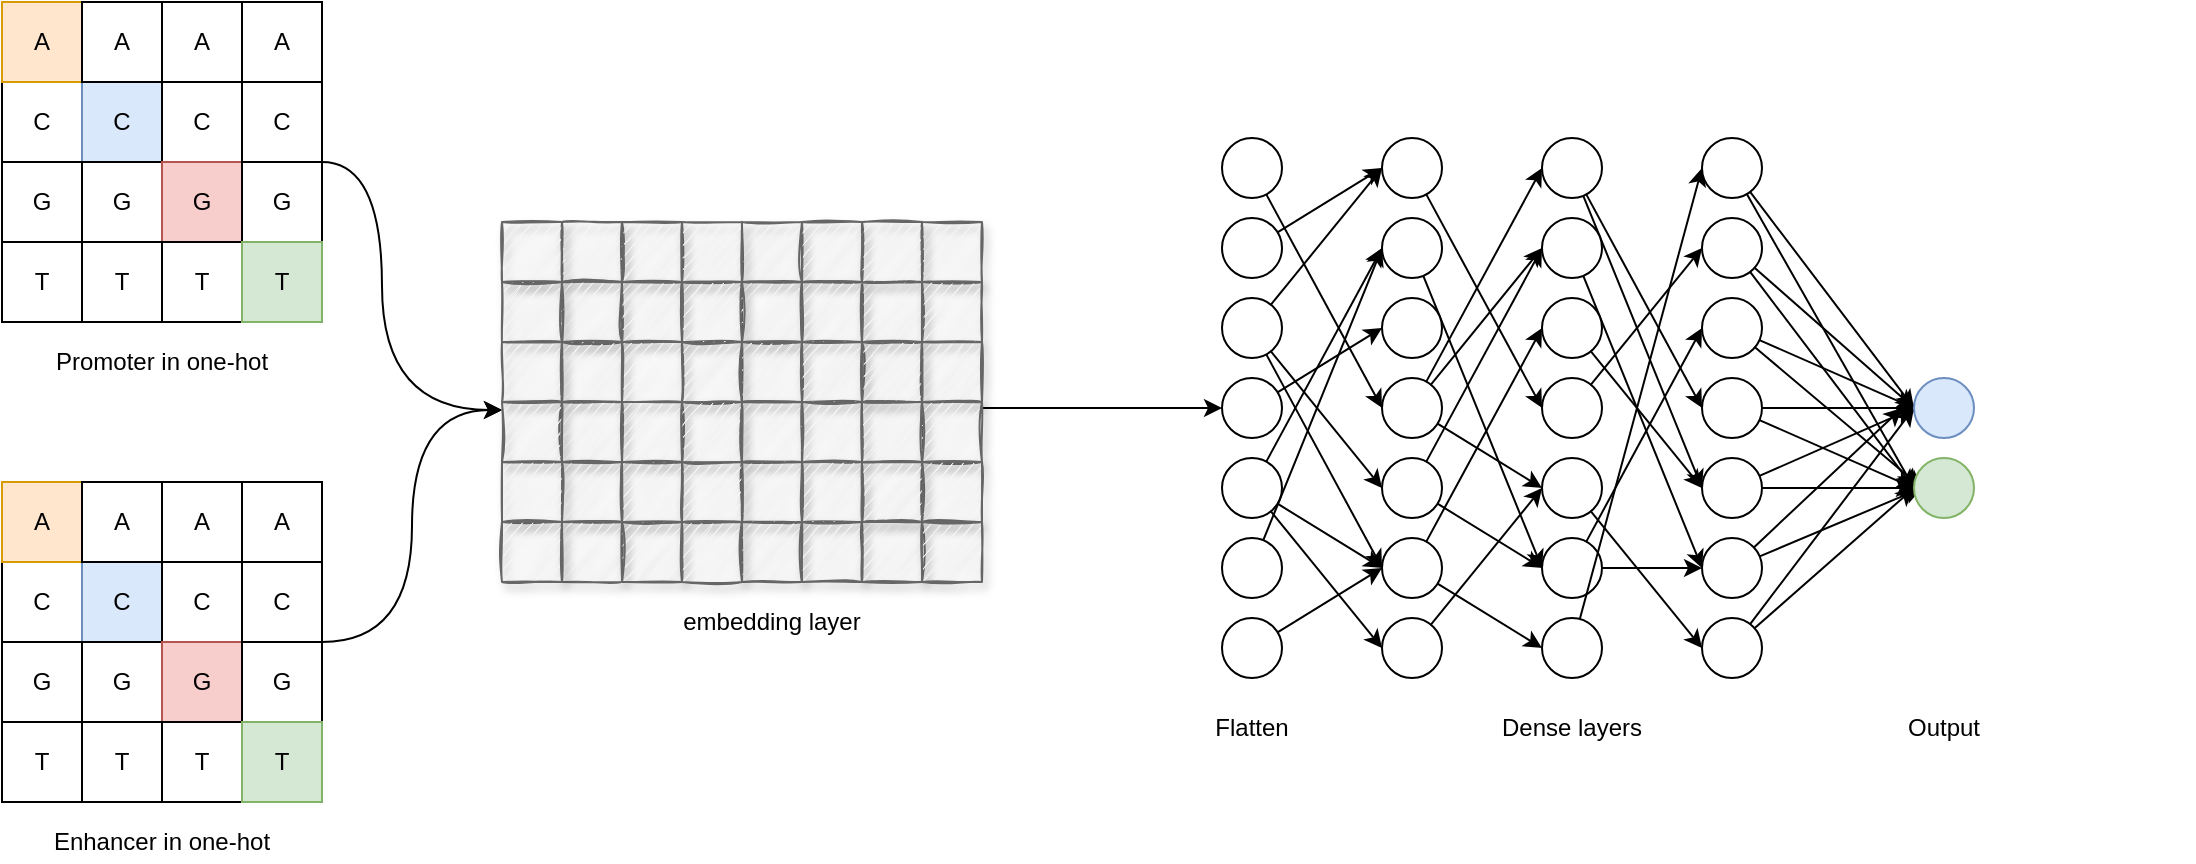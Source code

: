 <mxfile version="14.8.5" type="github">
  <diagram id="gIogGsXuzQi1VI0tjLUq" name="Page-1">
    <mxGraphModel dx="1422" dy="763" grid="1" gridSize="10" guides="1" tooltips="1" connect="1" arrows="1" fold="1" page="1" pageScale="1" pageWidth="4681" pageHeight="3300" math="0" shadow="0">
      <root>
        <mxCell id="0" />
        <mxCell id="1" parent="0" />
        <mxCell id="aOOabZM7SZLnajDP1h2--1" value="" style="rounded=0;whiteSpace=wrap;html=1;" parent="1" vertex="1">
          <mxGeometry x="220" y="120" width="40" height="160" as="geometry" />
        </mxCell>
        <mxCell id="aOOabZM7SZLnajDP1h2--2" value="" style="rounded=0;whiteSpace=wrap;html=1;" parent="1" vertex="1">
          <mxGeometry x="220" y="160" width="40" height="40" as="geometry" />
        </mxCell>
        <mxCell id="aOOabZM7SZLnajDP1h2--3" value="" style="rounded=0;whiteSpace=wrap;html=1;" parent="1" vertex="1">
          <mxGeometry x="220" y="200" width="40" height="40" as="geometry" />
        </mxCell>
        <mxCell id="aOOabZM7SZLnajDP1h2--4" value="" style="rounded=0;whiteSpace=wrap;html=1;" parent="1" vertex="1">
          <mxGeometry x="220" y="240" width="40" height="40" as="geometry" />
        </mxCell>
        <mxCell id="aOOabZM7SZLnajDP1h2--5" value="" style="rounded=0;whiteSpace=wrap;html=1;fillColor=#ffe6cc;strokeColor=#d79b00;" parent="1" vertex="1">
          <mxGeometry x="220" y="120" width="40" height="40" as="geometry" />
        </mxCell>
        <mxCell id="aOOabZM7SZLnajDP1h2--6" value="&lt;div&gt;A&lt;/div&gt;" style="text;html=1;strokeColor=none;fillColor=none;align=center;verticalAlign=middle;whiteSpace=wrap;rounded=0;" parent="1" vertex="1">
          <mxGeometry x="220" y="130" width="40" height="20" as="geometry" />
        </mxCell>
        <mxCell id="aOOabZM7SZLnajDP1h2--7" value="C" style="text;html=1;strokeColor=none;fillColor=none;align=center;verticalAlign=middle;whiteSpace=wrap;rounded=0;" parent="1" vertex="1">
          <mxGeometry x="220" y="170" width="40" height="20" as="geometry" />
        </mxCell>
        <mxCell id="aOOabZM7SZLnajDP1h2--8" value="G" style="text;html=1;strokeColor=none;fillColor=none;align=center;verticalAlign=middle;whiteSpace=wrap;rounded=0;" parent="1" vertex="1">
          <mxGeometry x="220" y="210" width="40" height="20" as="geometry" />
        </mxCell>
        <mxCell id="aOOabZM7SZLnajDP1h2--9" value="T" style="text;html=1;strokeColor=none;fillColor=none;align=center;verticalAlign=middle;whiteSpace=wrap;rounded=0;" parent="1" vertex="1">
          <mxGeometry x="220" y="250" width="40" height="20" as="geometry" />
        </mxCell>
        <mxCell id="aOOabZM7SZLnajDP1h2--10" value="" style="rounded=0;whiteSpace=wrap;html=1;" parent="1" vertex="1">
          <mxGeometry x="260" y="120" width="40" height="160" as="geometry" />
        </mxCell>
        <mxCell id="aOOabZM7SZLnajDP1h2--11" value="" style="rounded=0;whiteSpace=wrap;html=1;fillColor=#dae8fc;strokeColor=#6c8ebf;" parent="1" vertex="1">
          <mxGeometry x="260" y="160" width="40" height="40" as="geometry" />
        </mxCell>
        <mxCell id="aOOabZM7SZLnajDP1h2--12" value="" style="rounded=0;whiteSpace=wrap;html=1;" parent="1" vertex="1">
          <mxGeometry x="260" y="200" width="40" height="40" as="geometry" />
        </mxCell>
        <mxCell id="aOOabZM7SZLnajDP1h2--13" value="" style="rounded=0;whiteSpace=wrap;html=1;" parent="1" vertex="1">
          <mxGeometry x="260" y="240" width="40" height="40" as="geometry" />
        </mxCell>
        <mxCell id="aOOabZM7SZLnajDP1h2--14" value="" style="rounded=0;whiteSpace=wrap;html=1;" parent="1" vertex="1">
          <mxGeometry x="260" y="120" width="40" height="40" as="geometry" />
        </mxCell>
        <mxCell id="aOOabZM7SZLnajDP1h2--15" value="&lt;div&gt;A&lt;/div&gt;" style="text;html=1;strokeColor=none;fillColor=none;align=center;verticalAlign=middle;whiteSpace=wrap;rounded=0;" parent="1" vertex="1">
          <mxGeometry x="260" y="130" width="40" height="20" as="geometry" />
        </mxCell>
        <mxCell id="aOOabZM7SZLnajDP1h2--16" value="C" style="text;html=1;strokeColor=none;fillColor=none;align=center;verticalAlign=middle;whiteSpace=wrap;rounded=0;" parent="1" vertex="1">
          <mxGeometry x="260" y="170" width="40" height="20" as="geometry" />
        </mxCell>
        <mxCell id="aOOabZM7SZLnajDP1h2--17" value="G" style="text;html=1;strokeColor=none;fillColor=none;align=center;verticalAlign=middle;whiteSpace=wrap;rounded=0;" parent="1" vertex="1">
          <mxGeometry x="260" y="210" width="40" height="20" as="geometry" />
        </mxCell>
        <mxCell id="aOOabZM7SZLnajDP1h2--18" value="T" style="text;html=1;strokeColor=none;fillColor=none;align=center;verticalAlign=middle;whiteSpace=wrap;rounded=0;" parent="1" vertex="1">
          <mxGeometry x="260" y="250" width="40" height="20" as="geometry" />
        </mxCell>
        <mxCell id="aOOabZM7SZLnajDP1h2--19" value="" style="rounded=0;whiteSpace=wrap;html=1;" parent="1" vertex="1">
          <mxGeometry x="260" y="120" width="40" height="160" as="geometry" />
        </mxCell>
        <mxCell id="aOOabZM7SZLnajDP1h2--20" value="" style="rounded=0;whiteSpace=wrap;html=1;fillColor=#dae8fc;strokeColor=#6c8ebf;" parent="1" vertex="1">
          <mxGeometry x="260" y="160" width="40" height="40" as="geometry" />
        </mxCell>
        <mxCell id="aOOabZM7SZLnajDP1h2--21" value="" style="rounded=0;whiteSpace=wrap;html=1;" parent="1" vertex="1">
          <mxGeometry x="260" y="200" width="40" height="40" as="geometry" />
        </mxCell>
        <mxCell id="aOOabZM7SZLnajDP1h2--22" value="" style="rounded=0;whiteSpace=wrap;html=1;" parent="1" vertex="1">
          <mxGeometry x="260" y="240" width="40" height="40" as="geometry" />
        </mxCell>
        <mxCell id="aOOabZM7SZLnajDP1h2--23" value="" style="rounded=0;whiteSpace=wrap;html=1;" parent="1" vertex="1">
          <mxGeometry x="260" y="120" width="40" height="40" as="geometry" />
        </mxCell>
        <mxCell id="aOOabZM7SZLnajDP1h2--24" value="&lt;div&gt;A&lt;/div&gt;" style="text;html=1;strokeColor=none;fillColor=none;align=center;verticalAlign=middle;whiteSpace=wrap;rounded=0;" parent="1" vertex="1">
          <mxGeometry x="260" y="130" width="40" height="20" as="geometry" />
        </mxCell>
        <mxCell id="aOOabZM7SZLnajDP1h2--25" value="C" style="text;html=1;strokeColor=none;fillColor=none;align=center;verticalAlign=middle;whiteSpace=wrap;rounded=0;" parent="1" vertex="1">
          <mxGeometry x="260" y="170" width="40" height="20" as="geometry" />
        </mxCell>
        <mxCell id="aOOabZM7SZLnajDP1h2--26" value="G" style="text;html=1;strokeColor=none;fillColor=none;align=center;verticalAlign=middle;whiteSpace=wrap;rounded=0;" parent="1" vertex="1">
          <mxGeometry x="260" y="210" width="40" height="20" as="geometry" />
        </mxCell>
        <mxCell id="aOOabZM7SZLnajDP1h2--27" value="T" style="text;html=1;strokeColor=none;fillColor=none;align=center;verticalAlign=middle;whiteSpace=wrap;rounded=0;" parent="1" vertex="1">
          <mxGeometry x="260" y="250" width="40" height="20" as="geometry" />
        </mxCell>
        <mxCell id="aOOabZM7SZLnajDP1h2--28" value="" style="rounded=0;whiteSpace=wrap;html=1;" parent="1" vertex="1">
          <mxGeometry x="300" y="120" width="40" height="160" as="geometry" />
        </mxCell>
        <mxCell id="aOOabZM7SZLnajDP1h2--29" value="" style="rounded=0;whiteSpace=wrap;html=1;fillColor=#dae8fc;strokeColor=#6c8ebf;" parent="1" vertex="1">
          <mxGeometry x="300" y="160" width="40" height="40" as="geometry" />
        </mxCell>
        <mxCell id="aOOabZM7SZLnajDP1h2--30" value="" style="rounded=0;whiteSpace=wrap;html=1;" parent="1" vertex="1">
          <mxGeometry x="300" y="200" width="40" height="40" as="geometry" />
        </mxCell>
        <mxCell id="aOOabZM7SZLnajDP1h2--31" value="" style="rounded=0;whiteSpace=wrap;html=1;" parent="1" vertex="1">
          <mxGeometry x="300" y="240" width="40" height="40" as="geometry" />
        </mxCell>
        <mxCell id="aOOabZM7SZLnajDP1h2--32" value="" style="rounded=0;whiteSpace=wrap;html=1;" parent="1" vertex="1">
          <mxGeometry x="300" y="120" width="40" height="40" as="geometry" />
        </mxCell>
        <mxCell id="aOOabZM7SZLnajDP1h2--33" value="&lt;div&gt;A&lt;/div&gt;" style="text;html=1;strokeColor=none;fillColor=none;align=center;verticalAlign=middle;whiteSpace=wrap;rounded=0;" parent="1" vertex="1">
          <mxGeometry x="300" y="130" width="40" height="20" as="geometry" />
        </mxCell>
        <mxCell id="aOOabZM7SZLnajDP1h2--34" value="C" style="text;html=1;strokeColor=none;fillColor=none;align=center;verticalAlign=middle;whiteSpace=wrap;rounded=0;" parent="1" vertex="1">
          <mxGeometry x="300" y="170" width="40" height="20" as="geometry" />
        </mxCell>
        <mxCell id="aOOabZM7SZLnajDP1h2--35" value="G" style="text;html=1;strokeColor=none;fillColor=none;align=center;verticalAlign=middle;whiteSpace=wrap;rounded=0;" parent="1" vertex="1">
          <mxGeometry x="300" y="210" width="40" height="20" as="geometry" />
        </mxCell>
        <mxCell id="aOOabZM7SZLnajDP1h2--36" value="T" style="text;html=1;strokeColor=none;fillColor=none;align=center;verticalAlign=middle;whiteSpace=wrap;rounded=0;" parent="1" vertex="1">
          <mxGeometry x="300" y="250" width="40" height="20" as="geometry" />
        </mxCell>
        <mxCell id="aOOabZM7SZLnajDP1h2--37" value="" style="rounded=0;whiteSpace=wrap;html=1;" parent="1" vertex="1">
          <mxGeometry x="300" y="120" width="40" height="160" as="geometry" />
        </mxCell>
        <mxCell id="aOOabZM7SZLnajDP1h2--38" value="" style="rounded=0;whiteSpace=wrap;html=1;" parent="1" vertex="1">
          <mxGeometry x="300" y="160" width="40" height="40" as="geometry" />
        </mxCell>
        <mxCell id="aOOabZM7SZLnajDP1h2--39" value="" style="rounded=0;whiteSpace=wrap;html=1;fillColor=#f8cecc;strokeColor=#b85450;" parent="1" vertex="1">
          <mxGeometry x="300" y="200" width="40" height="40" as="geometry" />
        </mxCell>
        <mxCell id="aOOabZM7SZLnajDP1h2--40" value="" style="rounded=0;whiteSpace=wrap;html=1;" parent="1" vertex="1">
          <mxGeometry x="300" y="240" width="40" height="40" as="geometry" />
        </mxCell>
        <mxCell id="aOOabZM7SZLnajDP1h2--41" value="" style="rounded=0;whiteSpace=wrap;html=1;" parent="1" vertex="1">
          <mxGeometry x="300" y="120" width="40" height="40" as="geometry" />
        </mxCell>
        <mxCell id="aOOabZM7SZLnajDP1h2--42" value="&lt;div&gt;A&lt;/div&gt;" style="text;html=1;strokeColor=none;fillColor=none;align=center;verticalAlign=middle;whiteSpace=wrap;rounded=0;" parent="1" vertex="1">
          <mxGeometry x="300" y="130" width="40" height="20" as="geometry" />
        </mxCell>
        <mxCell id="aOOabZM7SZLnajDP1h2--43" value="C" style="text;html=1;strokeColor=none;fillColor=none;align=center;verticalAlign=middle;whiteSpace=wrap;rounded=0;" parent="1" vertex="1">
          <mxGeometry x="300" y="170" width="40" height="20" as="geometry" />
        </mxCell>
        <mxCell id="aOOabZM7SZLnajDP1h2--44" value="G" style="text;html=1;strokeColor=none;fillColor=none;align=center;verticalAlign=middle;whiteSpace=wrap;rounded=0;" parent="1" vertex="1">
          <mxGeometry x="300" y="210" width="40" height="20" as="geometry" />
        </mxCell>
        <mxCell id="aOOabZM7SZLnajDP1h2--45" value="T" style="text;html=1;strokeColor=none;fillColor=none;align=center;verticalAlign=middle;whiteSpace=wrap;rounded=0;" parent="1" vertex="1">
          <mxGeometry x="300" y="250" width="40" height="20" as="geometry" />
        </mxCell>
        <mxCell id="aOOabZM7SZLnajDP1h2--46" value="" style="rounded=0;whiteSpace=wrap;html=1;" parent="1" vertex="1">
          <mxGeometry x="340" y="120" width="40" height="160" as="geometry" />
        </mxCell>
        <mxCell id="aOOabZM7SZLnajDP1h2--47" value="" style="rounded=0;whiteSpace=wrap;html=1;fillColor=#dae8fc;strokeColor=#6c8ebf;" parent="1" vertex="1">
          <mxGeometry x="340" y="160" width="40" height="40" as="geometry" />
        </mxCell>
        <mxCell id="aOOabZM7SZLnajDP1h2--48" value="" style="rounded=0;whiteSpace=wrap;html=1;" parent="1" vertex="1">
          <mxGeometry x="340" y="200" width="40" height="40" as="geometry" />
        </mxCell>
        <mxCell id="aOOabZM7SZLnajDP1h2--49" value="" style="rounded=0;whiteSpace=wrap;html=1;" parent="1" vertex="1">
          <mxGeometry x="340" y="240" width="40" height="40" as="geometry" />
        </mxCell>
        <mxCell id="aOOabZM7SZLnajDP1h2--50" value="" style="rounded=0;whiteSpace=wrap;html=1;" parent="1" vertex="1">
          <mxGeometry x="340" y="120" width="40" height="40" as="geometry" />
        </mxCell>
        <mxCell id="aOOabZM7SZLnajDP1h2--51" value="&lt;div&gt;A&lt;/div&gt;" style="text;html=1;strokeColor=none;fillColor=none;align=center;verticalAlign=middle;whiteSpace=wrap;rounded=0;" parent="1" vertex="1">
          <mxGeometry x="340" y="130" width="40" height="20" as="geometry" />
        </mxCell>
        <mxCell id="aOOabZM7SZLnajDP1h2--52" value="C" style="text;html=1;strokeColor=none;fillColor=none;align=center;verticalAlign=middle;whiteSpace=wrap;rounded=0;" parent="1" vertex="1">
          <mxGeometry x="340" y="170" width="40" height="20" as="geometry" />
        </mxCell>
        <mxCell id="aOOabZM7SZLnajDP1h2--53" value="G" style="text;html=1;strokeColor=none;fillColor=none;align=center;verticalAlign=middle;whiteSpace=wrap;rounded=0;" parent="1" vertex="1">
          <mxGeometry x="340" y="210" width="40" height="20" as="geometry" />
        </mxCell>
        <mxCell id="aOOabZM7SZLnajDP1h2--54" value="T" style="text;html=1;strokeColor=none;fillColor=none;align=center;verticalAlign=middle;whiteSpace=wrap;rounded=0;" parent="1" vertex="1">
          <mxGeometry x="340" y="250" width="40" height="20" as="geometry" />
        </mxCell>
        <mxCell id="aOOabZM7SZLnajDP1h2--55" value="" style="rounded=0;whiteSpace=wrap;html=1;" parent="1" vertex="1">
          <mxGeometry x="340" y="120" width="40" height="160" as="geometry" />
        </mxCell>
        <mxCell id="aOOabZM7SZLnajDP1h2--56" value="" style="rounded=0;whiteSpace=wrap;html=1;" parent="1" vertex="1">
          <mxGeometry x="340" y="160" width="40" height="40" as="geometry" />
        </mxCell>
        <mxCell id="aOOabZM7SZLnajDP1h2--57" value="" style="rounded=0;whiteSpace=wrap;html=1;" parent="1" vertex="1">
          <mxGeometry x="340" y="200" width="40" height="40" as="geometry" />
        </mxCell>
        <mxCell id="aOOabZM7SZLnajDP1h2--58" value="" style="rounded=0;whiteSpace=wrap;html=1;fillColor=#d5e8d4;strokeColor=#82b366;" parent="1" vertex="1">
          <mxGeometry x="340" y="240" width="40" height="40" as="geometry" />
        </mxCell>
        <mxCell id="aOOabZM7SZLnajDP1h2--59" value="" style="rounded=0;whiteSpace=wrap;html=1;" parent="1" vertex="1">
          <mxGeometry x="340" y="120" width="40" height="40" as="geometry" />
        </mxCell>
        <mxCell id="aOOabZM7SZLnajDP1h2--60" value="&lt;div&gt;A&lt;/div&gt;" style="text;html=1;strokeColor=none;fillColor=none;align=center;verticalAlign=middle;whiteSpace=wrap;rounded=0;" parent="1" vertex="1">
          <mxGeometry x="340" y="130" width="40" height="20" as="geometry" />
        </mxCell>
        <mxCell id="aOOabZM7SZLnajDP1h2--61" style="edgeStyle=orthogonalEdgeStyle;curved=1;rounded=0;orthogonalLoop=1;jettySize=auto;html=1;entryX=0;entryY=0;entryDx=0;entryDy=0;exitX=1;exitY=0;exitDx=0;exitDy=0;" parent="1" source="aOOabZM7SZLnajDP1h2--57" edge="1">
          <mxGeometry relative="1" as="geometry">
            <Array as="points">
              <mxPoint x="410" y="200" />
              <mxPoint x="410" y="324" />
            </Array>
            <mxPoint x="470" y="324" as="targetPoint" />
          </mxGeometry>
        </mxCell>
        <mxCell id="aOOabZM7SZLnajDP1h2--62" value="C" style="text;html=1;align=center;verticalAlign=middle;whiteSpace=wrap;rounded=0;" parent="1" vertex="1">
          <mxGeometry x="340" y="170" width="40" height="20" as="geometry" />
        </mxCell>
        <mxCell id="aOOabZM7SZLnajDP1h2--63" value="G" style="text;html=1;strokeColor=none;fillColor=none;align=center;verticalAlign=middle;whiteSpace=wrap;rounded=0;" parent="1" vertex="1">
          <mxGeometry x="340" y="210" width="40" height="20" as="geometry" />
        </mxCell>
        <mxCell id="aOOabZM7SZLnajDP1h2--64" value="T" style="text;html=1;strokeColor=none;fillColor=none;align=center;verticalAlign=middle;whiteSpace=wrap;rounded=0;" parent="1" vertex="1">
          <mxGeometry x="340" y="250" width="40" height="20" as="geometry" />
        </mxCell>
        <mxCell id="aOOabZM7SZLnajDP1h2--65" value="&lt;div&gt;Promoter in one-hot&lt;/div&gt;" style="text;html=1;strokeColor=none;fillColor=none;align=center;verticalAlign=middle;whiteSpace=wrap;rounded=0;" parent="1" vertex="1">
          <mxGeometry x="220" y="290" width="160" height="20" as="geometry" />
        </mxCell>
        <mxCell id="aOOabZM7SZLnajDP1h2--66" value="" style="rounded=0;whiteSpace=wrap;html=1;" parent="1" vertex="1">
          <mxGeometry x="220" y="360" width="40" height="160" as="geometry" />
        </mxCell>
        <mxCell id="aOOabZM7SZLnajDP1h2--67" value="" style="rounded=0;whiteSpace=wrap;html=1;" parent="1" vertex="1">
          <mxGeometry x="220" y="400" width="40" height="40" as="geometry" />
        </mxCell>
        <mxCell id="aOOabZM7SZLnajDP1h2--68" value="" style="rounded=0;whiteSpace=wrap;html=1;" parent="1" vertex="1">
          <mxGeometry x="220" y="440" width="40" height="40" as="geometry" />
        </mxCell>
        <mxCell id="aOOabZM7SZLnajDP1h2--69" value="" style="rounded=0;whiteSpace=wrap;html=1;" parent="1" vertex="1">
          <mxGeometry x="220" y="480" width="40" height="40" as="geometry" />
        </mxCell>
        <mxCell id="aOOabZM7SZLnajDP1h2--70" value="" style="rounded=0;whiteSpace=wrap;html=1;fillColor=#ffe6cc;strokeColor=#d79b00;" parent="1" vertex="1">
          <mxGeometry x="220" y="360" width="40" height="40" as="geometry" />
        </mxCell>
        <mxCell id="aOOabZM7SZLnajDP1h2--71" value="&lt;div&gt;A&lt;/div&gt;" style="text;html=1;strokeColor=none;fillColor=none;align=center;verticalAlign=middle;whiteSpace=wrap;rounded=0;" parent="1" vertex="1">
          <mxGeometry x="220" y="370" width="40" height="20" as="geometry" />
        </mxCell>
        <mxCell id="aOOabZM7SZLnajDP1h2--72" value="C" style="text;html=1;strokeColor=none;fillColor=none;align=center;verticalAlign=middle;whiteSpace=wrap;rounded=0;" parent="1" vertex="1">
          <mxGeometry x="220" y="410" width="40" height="20" as="geometry" />
        </mxCell>
        <mxCell id="aOOabZM7SZLnajDP1h2--73" value="G" style="text;html=1;strokeColor=none;fillColor=none;align=center;verticalAlign=middle;whiteSpace=wrap;rounded=0;" parent="1" vertex="1">
          <mxGeometry x="220" y="450" width="40" height="20" as="geometry" />
        </mxCell>
        <mxCell id="aOOabZM7SZLnajDP1h2--74" value="T" style="text;html=1;strokeColor=none;fillColor=none;align=center;verticalAlign=middle;whiteSpace=wrap;rounded=0;" parent="1" vertex="1">
          <mxGeometry x="220" y="490" width="40" height="20" as="geometry" />
        </mxCell>
        <mxCell id="aOOabZM7SZLnajDP1h2--75" value="" style="rounded=0;whiteSpace=wrap;html=1;" parent="1" vertex="1">
          <mxGeometry x="260" y="360" width="40" height="160" as="geometry" />
        </mxCell>
        <mxCell id="aOOabZM7SZLnajDP1h2--76" value="" style="rounded=0;whiteSpace=wrap;html=1;fillColor=#dae8fc;strokeColor=#6c8ebf;" parent="1" vertex="1">
          <mxGeometry x="260" y="400" width="40" height="40" as="geometry" />
        </mxCell>
        <mxCell id="aOOabZM7SZLnajDP1h2--77" value="" style="rounded=0;whiteSpace=wrap;html=1;" parent="1" vertex="1">
          <mxGeometry x="260" y="440" width="40" height="40" as="geometry" />
        </mxCell>
        <mxCell id="aOOabZM7SZLnajDP1h2--78" value="" style="rounded=0;whiteSpace=wrap;html=1;" parent="1" vertex="1">
          <mxGeometry x="260" y="480" width="40" height="40" as="geometry" />
        </mxCell>
        <mxCell id="aOOabZM7SZLnajDP1h2--79" value="" style="rounded=0;whiteSpace=wrap;html=1;" parent="1" vertex="1">
          <mxGeometry x="260" y="360" width="40" height="40" as="geometry" />
        </mxCell>
        <mxCell id="aOOabZM7SZLnajDP1h2--80" value="&lt;div&gt;A&lt;/div&gt;" style="text;html=1;strokeColor=none;fillColor=none;align=center;verticalAlign=middle;whiteSpace=wrap;rounded=0;" parent="1" vertex="1">
          <mxGeometry x="260" y="370" width="40" height="20" as="geometry" />
        </mxCell>
        <mxCell id="aOOabZM7SZLnajDP1h2--81" value="C" style="text;html=1;strokeColor=none;fillColor=none;align=center;verticalAlign=middle;whiteSpace=wrap;rounded=0;" parent="1" vertex="1">
          <mxGeometry x="260" y="410" width="40" height="20" as="geometry" />
        </mxCell>
        <mxCell id="aOOabZM7SZLnajDP1h2--82" value="G" style="text;html=1;strokeColor=none;fillColor=none;align=center;verticalAlign=middle;whiteSpace=wrap;rounded=0;" parent="1" vertex="1">
          <mxGeometry x="260" y="450" width="40" height="20" as="geometry" />
        </mxCell>
        <mxCell id="aOOabZM7SZLnajDP1h2--83" value="T" style="text;html=1;strokeColor=none;fillColor=none;align=center;verticalAlign=middle;whiteSpace=wrap;rounded=0;" parent="1" vertex="1">
          <mxGeometry x="260" y="490" width="40" height="20" as="geometry" />
        </mxCell>
        <mxCell id="aOOabZM7SZLnajDP1h2--84" value="" style="rounded=0;whiteSpace=wrap;html=1;" parent="1" vertex="1">
          <mxGeometry x="260" y="360" width="40" height="160" as="geometry" />
        </mxCell>
        <mxCell id="aOOabZM7SZLnajDP1h2--85" value="" style="rounded=0;whiteSpace=wrap;html=1;fillColor=#dae8fc;strokeColor=#6c8ebf;" parent="1" vertex="1">
          <mxGeometry x="260" y="400" width="40" height="40" as="geometry" />
        </mxCell>
        <mxCell id="aOOabZM7SZLnajDP1h2--86" value="" style="rounded=0;whiteSpace=wrap;html=1;" parent="1" vertex="1">
          <mxGeometry x="260" y="440" width="40" height="40" as="geometry" />
        </mxCell>
        <mxCell id="aOOabZM7SZLnajDP1h2--87" value="" style="rounded=0;whiteSpace=wrap;html=1;" parent="1" vertex="1">
          <mxGeometry x="260" y="480" width="40" height="40" as="geometry" />
        </mxCell>
        <mxCell id="aOOabZM7SZLnajDP1h2--88" value="" style="rounded=0;whiteSpace=wrap;html=1;" parent="1" vertex="1">
          <mxGeometry x="260" y="360" width="40" height="40" as="geometry" />
        </mxCell>
        <mxCell id="aOOabZM7SZLnajDP1h2--89" value="&lt;div&gt;A&lt;/div&gt;" style="text;html=1;strokeColor=none;fillColor=none;align=center;verticalAlign=middle;whiteSpace=wrap;rounded=0;" parent="1" vertex="1">
          <mxGeometry x="260" y="370" width="40" height="20" as="geometry" />
        </mxCell>
        <mxCell id="aOOabZM7SZLnajDP1h2--90" value="C" style="text;html=1;strokeColor=none;fillColor=none;align=center;verticalAlign=middle;whiteSpace=wrap;rounded=0;" parent="1" vertex="1">
          <mxGeometry x="260" y="410" width="40" height="20" as="geometry" />
        </mxCell>
        <mxCell id="aOOabZM7SZLnajDP1h2--91" value="G" style="text;html=1;strokeColor=none;fillColor=none;align=center;verticalAlign=middle;whiteSpace=wrap;rounded=0;" parent="1" vertex="1">
          <mxGeometry x="260" y="450" width="40" height="20" as="geometry" />
        </mxCell>
        <mxCell id="aOOabZM7SZLnajDP1h2--92" value="T" style="text;html=1;strokeColor=none;fillColor=none;align=center;verticalAlign=middle;whiteSpace=wrap;rounded=0;" parent="1" vertex="1">
          <mxGeometry x="260" y="490" width="40" height="20" as="geometry" />
        </mxCell>
        <mxCell id="aOOabZM7SZLnajDP1h2--93" value="" style="rounded=0;whiteSpace=wrap;html=1;" parent="1" vertex="1">
          <mxGeometry x="300" y="360" width="40" height="160" as="geometry" />
        </mxCell>
        <mxCell id="aOOabZM7SZLnajDP1h2--94" value="" style="rounded=0;whiteSpace=wrap;html=1;fillColor=#dae8fc;strokeColor=#6c8ebf;" parent="1" vertex="1">
          <mxGeometry x="300" y="400" width="40" height="40" as="geometry" />
        </mxCell>
        <mxCell id="aOOabZM7SZLnajDP1h2--95" value="" style="rounded=0;whiteSpace=wrap;html=1;" parent="1" vertex="1">
          <mxGeometry x="300" y="440" width="40" height="40" as="geometry" />
        </mxCell>
        <mxCell id="aOOabZM7SZLnajDP1h2--96" value="" style="rounded=0;whiteSpace=wrap;html=1;" parent="1" vertex="1">
          <mxGeometry x="300" y="480" width="40" height="40" as="geometry" />
        </mxCell>
        <mxCell id="aOOabZM7SZLnajDP1h2--97" value="" style="rounded=0;whiteSpace=wrap;html=1;" parent="1" vertex="1">
          <mxGeometry x="300" y="360" width="40" height="40" as="geometry" />
        </mxCell>
        <mxCell id="aOOabZM7SZLnajDP1h2--98" value="&lt;div&gt;A&lt;/div&gt;" style="text;html=1;strokeColor=none;fillColor=none;align=center;verticalAlign=middle;whiteSpace=wrap;rounded=0;" parent="1" vertex="1">
          <mxGeometry x="300" y="370" width="40" height="20" as="geometry" />
        </mxCell>
        <mxCell id="aOOabZM7SZLnajDP1h2--99" value="C" style="text;html=1;strokeColor=none;fillColor=none;align=center;verticalAlign=middle;whiteSpace=wrap;rounded=0;" parent="1" vertex="1">
          <mxGeometry x="300" y="410" width="40" height="20" as="geometry" />
        </mxCell>
        <mxCell id="aOOabZM7SZLnajDP1h2--100" value="G" style="text;html=1;strokeColor=none;fillColor=none;align=center;verticalAlign=middle;whiteSpace=wrap;rounded=0;" parent="1" vertex="1">
          <mxGeometry x="300" y="450" width="40" height="20" as="geometry" />
        </mxCell>
        <mxCell id="aOOabZM7SZLnajDP1h2--101" value="T" style="text;html=1;strokeColor=none;fillColor=none;align=center;verticalAlign=middle;whiteSpace=wrap;rounded=0;" parent="1" vertex="1">
          <mxGeometry x="300" y="490" width="40" height="20" as="geometry" />
        </mxCell>
        <mxCell id="aOOabZM7SZLnajDP1h2--102" value="" style="rounded=0;whiteSpace=wrap;html=1;" parent="1" vertex="1">
          <mxGeometry x="300" y="360" width="40" height="160" as="geometry" />
        </mxCell>
        <mxCell id="aOOabZM7SZLnajDP1h2--103" value="" style="rounded=0;whiteSpace=wrap;html=1;" parent="1" vertex="1">
          <mxGeometry x="300" y="400" width="40" height="40" as="geometry" />
        </mxCell>
        <mxCell id="aOOabZM7SZLnajDP1h2--104" value="" style="rounded=0;whiteSpace=wrap;html=1;fillColor=#f8cecc;strokeColor=#b85450;" parent="1" vertex="1">
          <mxGeometry x="300" y="440" width="40" height="40" as="geometry" />
        </mxCell>
        <mxCell id="aOOabZM7SZLnajDP1h2--105" value="" style="rounded=0;whiteSpace=wrap;html=1;" parent="1" vertex="1">
          <mxGeometry x="300" y="480" width="40" height="40" as="geometry" />
        </mxCell>
        <mxCell id="aOOabZM7SZLnajDP1h2--106" value="" style="rounded=0;whiteSpace=wrap;html=1;" parent="1" vertex="1">
          <mxGeometry x="300" y="360" width="40" height="40" as="geometry" />
        </mxCell>
        <mxCell id="aOOabZM7SZLnajDP1h2--107" value="&lt;div&gt;A&lt;/div&gt;" style="text;html=1;strokeColor=none;fillColor=none;align=center;verticalAlign=middle;whiteSpace=wrap;rounded=0;" parent="1" vertex="1">
          <mxGeometry x="300" y="370" width="40" height="20" as="geometry" />
        </mxCell>
        <mxCell id="aOOabZM7SZLnajDP1h2--108" value="C" style="text;html=1;strokeColor=none;fillColor=none;align=center;verticalAlign=middle;whiteSpace=wrap;rounded=0;" parent="1" vertex="1">
          <mxGeometry x="300" y="410" width="40" height="20" as="geometry" />
        </mxCell>
        <mxCell id="aOOabZM7SZLnajDP1h2--109" value="G" style="text;html=1;strokeColor=none;fillColor=none;align=center;verticalAlign=middle;whiteSpace=wrap;rounded=0;" parent="1" vertex="1">
          <mxGeometry x="300" y="450" width="40" height="20" as="geometry" />
        </mxCell>
        <mxCell id="aOOabZM7SZLnajDP1h2--110" value="T" style="text;html=1;strokeColor=none;fillColor=none;align=center;verticalAlign=middle;whiteSpace=wrap;rounded=0;" parent="1" vertex="1">
          <mxGeometry x="300" y="490" width="40" height="20" as="geometry" />
        </mxCell>
        <mxCell id="aOOabZM7SZLnajDP1h2--111" value="" style="rounded=0;whiteSpace=wrap;html=1;" parent="1" vertex="1">
          <mxGeometry x="340" y="360" width="40" height="160" as="geometry" />
        </mxCell>
        <mxCell id="aOOabZM7SZLnajDP1h2--112" value="" style="rounded=0;whiteSpace=wrap;html=1;fillColor=#dae8fc;strokeColor=#6c8ebf;" parent="1" vertex="1">
          <mxGeometry x="340" y="400" width="40" height="40" as="geometry" />
        </mxCell>
        <mxCell id="aOOabZM7SZLnajDP1h2--113" value="" style="rounded=0;whiteSpace=wrap;html=1;" parent="1" vertex="1">
          <mxGeometry x="340" y="440" width="40" height="40" as="geometry" />
        </mxCell>
        <mxCell id="aOOabZM7SZLnajDP1h2--114" value="" style="rounded=0;whiteSpace=wrap;html=1;" parent="1" vertex="1">
          <mxGeometry x="340" y="480" width="40" height="40" as="geometry" />
        </mxCell>
        <mxCell id="aOOabZM7SZLnajDP1h2--115" value="" style="rounded=0;whiteSpace=wrap;html=1;" parent="1" vertex="1">
          <mxGeometry x="340" y="360" width="40" height="40" as="geometry" />
        </mxCell>
        <mxCell id="aOOabZM7SZLnajDP1h2--116" value="&lt;div&gt;A&lt;/div&gt;" style="text;html=1;strokeColor=none;fillColor=none;align=center;verticalAlign=middle;whiteSpace=wrap;rounded=0;" parent="1" vertex="1">
          <mxGeometry x="340" y="370" width="40" height="20" as="geometry" />
        </mxCell>
        <mxCell id="aOOabZM7SZLnajDP1h2--117" value="C" style="text;html=1;strokeColor=none;fillColor=none;align=center;verticalAlign=middle;whiteSpace=wrap;rounded=0;" parent="1" vertex="1">
          <mxGeometry x="340" y="410" width="40" height="20" as="geometry" />
        </mxCell>
        <mxCell id="aOOabZM7SZLnajDP1h2--118" value="G" style="text;html=1;strokeColor=none;fillColor=none;align=center;verticalAlign=middle;whiteSpace=wrap;rounded=0;" parent="1" vertex="1">
          <mxGeometry x="340" y="450" width="40" height="20" as="geometry" />
        </mxCell>
        <mxCell id="aOOabZM7SZLnajDP1h2--119" value="T" style="text;html=1;strokeColor=none;fillColor=none;align=center;verticalAlign=middle;whiteSpace=wrap;rounded=0;" parent="1" vertex="1">
          <mxGeometry x="340" y="490" width="40" height="20" as="geometry" />
        </mxCell>
        <mxCell id="aOOabZM7SZLnajDP1h2--120" value="" style="rounded=0;whiteSpace=wrap;html=1;" parent="1" vertex="1">
          <mxGeometry x="340" y="360" width="40" height="160" as="geometry" />
        </mxCell>
        <mxCell id="aOOabZM7SZLnajDP1h2--121" value="" style="rounded=0;whiteSpace=wrap;html=1;" parent="1" vertex="1">
          <mxGeometry x="340" y="400" width="40" height="40" as="geometry" />
        </mxCell>
        <mxCell id="aOOabZM7SZLnajDP1h2--122" value="" style="rounded=0;whiteSpace=wrap;html=1;" parent="1" vertex="1">
          <mxGeometry x="340" y="440" width="40" height="40" as="geometry" />
        </mxCell>
        <mxCell id="aOOabZM7SZLnajDP1h2--123" value="" style="rounded=0;whiteSpace=wrap;html=1;fillColor=#d5e8d4;strokeColor=#82b366;" parent="1" vertex="1">
          <mxGeometry x="340" y="480" width="40" height="40" as="geometry" />
        </mxCell>
        <mxCell id="aOOabZM7SZLnajDP1h2--124" value="" style="rounded=0;whiteSpace=wrap;html=1;" parent="1" vertex="1">
          <mxGeometry x="340" y="360" width="40" height="40" as="geometry" />
        </mxCell>
        <mxCell id="aOOabZM7SZLnajDP1h2--125" value="&lt;div&gt;A&lt;/div&gt;" style="text;html=1;strokeColor=none;fillColor=none;align=center;verticalAlign=middle;whiteSpace=wrap;rounded=0;" parent="1" vertex="1">
          <mxGeometry x="340" y="370" width="40" height="20" as="geometry" />
        </mxCell>
        <mxCell id="aOOabZM7SZLnajDP1h2--126" style="edgeStyle=orthogonalEdgeStyle;curved=1;rounded=0;orthogonalLoop=1;jettySize=auto;html=1;entryX=0;entryY=0;entryDx=0;entryDy=0;exitX=1;exitY=0;exitDx=0;exitDy=0;" parent="1" source="aOOabZM7SZLnajDP1h2--122" edge="1">
          <mxGeometry relative="1" as="geometry">
            <Array as="points">
              <mxPoint x="425" y="440" />
              <mxPoint x="425" y="324" />
            </Array>
            <mxPoint x="470" y="324" as="targetPoint" />
          </mxGeometry>
        </mxCell>
        <mxCell id="aOOabZM7SZLnajDP1h2--127" value="C" style="text;html=1;align=center;verticalAlign=middle;whiteSpace=wrap;rounded=0;" parent="1" vertex="1">
          <mxGeometry x="340" y="410" width="40" height="20" as="geometry" />
        </mxCell>
        <mxCell id="aOOabZM7SZLnajDP1h2--128" value="G" style="text;html=1;strokeColor=none;fillColor=none;align=center;verticalAlign=middle;whiteSpace=wrap;rounded=0;" parent="1" vertex="1">
          <mxGeometry x="340" y="450" width="40" height="20" as="geometry" />
        </mxCell>
        <mxCell id="aOOabZM7SZLnajDP1h2--129" value="T" style="text;html=1;strokeColor=none;fillColor=none;align=center;verticalAlign=middle;whiteSpace=wrap;rounded=0;" parent="1" vertex="1">
          <mxGeometry x="340" y="490" width="40" height="20" as="geometry" />
        </mxCell>
        <mxCell id="aOOabZM7SZLnajDP1h2--130" value="&lt;div&gt;Enhancer in one-hot&lt;/div&gt;" style="text;html=1;strokeColor=none;fillColor=none;align=center;verticalAlign=middle;whiteSpace=wrap;rounded=0;" parent="1" vertex="1">
          <mxGeometry x="220" y="530" width="160" height="20" as="geometry" />
        </mxCell>
        <mxCell id="aOOabZM7SZLnajDP1h2--131" style="rounded=1;jumpSize=20;orthogonalLoop=1;jettySize=auto;html=1;entryX=0;entryY=0.5;entryDx=0;entryDy=0;strokeWidth=1;" parent="1" source="aOOabZM7SZLnajDP1h2--132" target="aOOabZM7SZLnajDP1h2--156" edge="1">
          <mxGeometry relative="1" as="geometry" />
        </mxCell>
        <mxCell id="aOOabZM7SZLnajDP1h2--132" value="" style="ellipse;whiteSpace=wrap;html=1;aspect=fixed;" parent="1" vertex="1">
          <mxGeometry x="830" y="188" width="30" height="30" as="geometry" />
        </mxCell>
        <mxCell id="4BS046eD1vQbMhQOOICh-1" style="rounded=0;orthogonalLoop=1;jettySize=auto;html=1;entryX=0;entryY=0.5;entryDx=0;entryDy=0;" edge="1" parent="1" source="aOOabZM7SZLnajDP1h2--133" target="aOOabZM7SZLnajDP1h2--149">
          <mxGeometry relative="1" as="geometry" />
        </mxCell>
        <mxCell id="aOOabZM7SZLnajDP1h2--133" value="" style="ellipse;whiteSpace=wrap;html=1;aspect=fixed;" parent="1" vertex="1">
          <mxGeometry x="830" y="228" width="30" height="30" as="geometry" />
        </mxCell>
        <mxCell id="aOOabZM7SZLnajDP1h2--134" style="rounded=1;jumpSize=20;orthogonalLoop=1;jettySize=auto;html=1;entryX=0;entryY=0.5;entryDx=0;entryDy=0;strokeWidth=1;" parent="1" source="aOOabZM7SZLnajDP1h2--137" target="aOOabZM7SZLnajDP1h2--149" edge="1">
          <mxGeometry relative="1" as="geometry" />
        </mxCell>
        <mxCell id="aOOabZM7SZLnajDP1h2--135" style="edgeStyle=none;rounded=1;jumpSize=20;orthogonalLoop=1;jettySize=auto;html=1;entryX=0;entryY=0.5;entryDx=0;entryDy=0;strokeWidth=1;" parent="1" source="aOOabZM7SZLnajDP1h2--137" target="aOOabZM7SZLnajDP1h2--162" edge="1">
          <mxGeometry relative="1" as="geometry" />
        </mxCell>
        <mxCell id="aOOabZM7SZLnajDP1h2--136" style="edgeStyle=none;rounded=1;jumpSize=20;orthogonalLoop=1;jettySize=auto;html=1;entryX=0;entryY=0.5;entryDx=0;entryDy=0;strokeWidth=1;" parent="1" source="aOOabZM7SZLnajDP1h2--137" target="aOOabZM7SZLnajDP1h2--159" edge="1">
          <mxGeometry relative="1" as="geometry" />
        </mxCell>
        <mxCell id="aOOabZM7SZLnajDP1h2--137" value="" style="ellipse;whiteSpace=wrap;html=1;aspect=fixed;" parent="1" vertex="1">
          <mxGeometry x="830" y="268" width="30" height="30" as="geometry" />
        </mxCell>
        <mxCell id="aOOabZM7SZLnajDP1h2--138" style="rounded=1;jumpSize=20;orthogonalLoop=1;jettySize=auto;html=1;entryX=0;entryY=0.5;entryDx=0;entryDy=0;strokeWidth=1;" parent="1" source="aOOabZM7SZLnajDP1h2--139" target="aOOabZM7SZLnajDP1h2--152" edge="1">
          <mxGeometry relative="1" as="geometry" />
        </mxCell>
        <mxCell id="aOOabZM7SZLnajDP1h2--139" value="" style="ellipse;whiteSpace=wrap;html=1;aspect=fixed;" parent="1" vertex="1">
          <mxGeometry x="830" y="308" width="30" height="30" as="geometry" />
        </mxCell>
        <mxCell id="aOOabZM7SZLnajDP1h2--140" style="rounded=1;jumpSize=20;orthogonalLoop=1;jettySize=auto;html=1;entryX=0;entryY=0.5;entryDx=0;entryDy=0;strokeWidth=1;" parent="1" source="aOOabZM7SZLnajDP1h2--143" target="aOOabZM7SZLnajDP1h2--151" edge="1">
          <mxGeometry relative="1" as="geometry" />
        </mxCell>
        <mxCell id="aOOabZM7SZLnajDP1h2--141" style="edgeStyle=none;rounded=1;jumpSize=20;orthogonalLoop=1;jettySize=auto;html=1;entryX=0;entryY=0.5;entryDx=0;entryDy=0;strokeWidth=1;" parent="1" source="aOOabZM7SZLnajDP1h2--143" target="aOOabZM7SZLnajDP1h2--164" edge="1">
          <mxGeometry relative="1" as="geometry" />
        </mxCell>
        <mxCell id="aOOabZM7SZLnajDP1h2--142" style="edgeStyle=none;rounded=1;jumpSize=20;orthogonalLoop=1;jettySize=auto;html=1;entryX=0;entryY=0.5;entryDx=0;entryDy=0;strokeWidth=1;" parent="1" source="aOOabZM7SZLnajDP1h2--143" target="aOOabZM7SZLnajDP1h2--162" edge="1">
          <mxGeometry relative="1" as="geometry" />
        </mxCell>
        <mxCell id="aOOabZM7SZLnajDP1h2--143" value="" style="ellipse;whiteSpace=wrap;html=1;aspect=fixed;" parent="1" vertex="1">
          <mxGeometry x="830" y="348" width="30" height="30" as="geometry" />
        </mxCell>
        <mxCell id="aOOabZM7SZLnajDP1h2--144" style="edgeStyle=none;rounded=1;jumpSize=20;orthogonalLoop=1;jettySize=auto;html=1;entryX=0;entryY=0.5;entryDx=0;entryDy=0;strokeWidth=1;" parent="1" source="aOOabZM7SZLnajDP1h2--145" target="aOOabZM7SZLnajDP1h2--151" edge="1">
          <mxGeometry relative="1" as="geometry" />
        </mxCell>
        <mxCell id="aOOabZM7SZLnajDP1h2--145" value="" style="ellipse;whiteSpace=wrap;html=1;aspect=fixed;" parent="1" vertex="1">
          <mxGeometry x="830" y="388" width="30" height="30" as="geometry" />
        </mxCell>
        <mxCell id="aOOabZM7SZLnajDP1h2--146" style="edgeStyle=none;rounded=1;jumpSize=20;orthogonalLoop=1;jettySize=auto;html=1;entryX=0;entryY=0.5;entryDx=0;entryDy=0;strokeWidth=1;" parent="1" source="aOOabZM7SZLnajDP1h2--147" target="aOOabZM7SZLnajDP1h2--162" edge="1">
          <mxGeometry relative="1" as="geometry" />
        </mxCell>
        <mxCell id="aOOabZM7SZLnajDP1h2--147" value="" style="ellipse;whiteSpace=wrap;html=1;aspect=fixed;" parent="1" vertex="1">
          <mxGeometry x="830" y="428" width="30" height="30" as="geometry" />
        </mxCell>
        <mxCell id="aOOabZM7SZLnajDP1h2--148" style="edgeStyle=none;rounded=1;jumpSize=20;orthogonalLoop=1;jettySize=auto;html=1;entryX=0;entryY=0.5;entryDx=0;entryDy=0;strokeWidth=1;" parent="1" source="aOOabZM7SZLnajDP1h2--149" target="aOOabZM7SZLnajDP1h2--175" edge="1">
          <mxGeometry relative="1" as="geometry" />
        </mxCell>
        <mxCell id="aOOabZM7SZLnajDP1h2--149" value="" style="ellipse;whiteSpace=wrap;html=1;aspect=fixed;" parent="1" vertex="1">
          <mxGeometry x="910" y="188" width="30" height="30" as="geometry" />
        </mxCell>
        <mxCell id="aOOabZM7SZLnajDP1h2--150" style="edgeStyle=none;rounded=1;jumpSize=20;orthogonalLoop=1;jettySize=auto;html=1;entryX=0;entryY=0.5;entryDx=0;entryDy=0;strokeWidth=1;" parent="1" source="aOOabZM7SZLnajDP1h2--151" target="aOOabZM7SZLnajDP1h2--180" edge="1">
          <mxGeometry relative="1" as="geometry" />
        </mxCell>
        <mxCell id="aOOabZM7SZLnajDP1h2--151" value="" style="ellipse;whiteSpace=wrap;html=1;aspect=fixed;" parent="1" vertex="1">
          <mxGeometry x="910" y="228" width="30" height="30" as="geometry" />
        </mxCell>
        <mxCell id="aOOabZM7SZLnajDP1h2--152" value="" style="ellipse;whiteSpace=wrap;html=1;aspect=fixed;" parent="1" vertex="1">
          <mxGeometry x="910" y="268" width="30" height="30" as="geometry" />
        </mxCell>
        <mxCell id="aOOabZM7SZLnajDP1h2--153" style="edgeStyle=none;rounded=1;jumpSize=20;orthogonalLoop=1;jettySize=auto;html=1;entryX=0;entryY=0.5;entryDx=0;entryDy=0;strokeWidth=1;" parent="1" source="aOOabZM7SZLnajDP1h2--156" target="aOOabZM7SZLnajDP1h2--169" edge="1">
          <mxGeometry relative="1" as="geometry" />
        </mxCell>
        <mxCell id="aOOabZM7SZLnajDP1h2--154" style="edgeStyle=none;rounded=1;jumpSize=20;orthogonalLoop=1;jettySize=auto;html=1;entryX=0;entryY=0.5;entryDx=0;entryDy=0;strokeWidth=1;" parent="1" source="aOOabZM7SZLnajDP1h2--156" target="aOOabZM7SZLnajDP1h2--177" edge="1">
          <mxGeometry relative="1" as="geometry" />
        </mxCell>
        <mxCell id="aOOabZM7SZLnajDP1h2--155" style="edgeStyle=none;rounded=1;jumpSize=20;orthogonalLoop=1;jettySize=auto;html=1;entryX=0;entryY=0.5;entryDx=0;entryDy=0;strokeWidth=1;" parent="1" source="aOOabZM7SZLnajDP1h2--156" target="aOOabZM7SZLnajDP1h2--171" edge="1">
          <mxGeometry relative="1" as="geometry" />
        </mxCell>
        <mxCell id="aOOabZM7SZLnajDP1h2--156" value="" style="ellipse;whiteSpace=wrap;html=1;aspect=fixed;" parent="1" vertex="1">
          <mxGeometry x="910" y="308" width="30" height="30" as="geometry" />
        </mxCell>
        <mxCell id="aOOabZM7SZLnajDP1h2--157" style="edgeStyle=none;rounded=1;jumpSize=20;orthogonalLoop=1;jettySize=auto;html=1;entryX=0;entryY=0.5;entryDx=0;entryDy=0;strokeWidth=1;" parent="1" source="aOOabZM7SZLnajDP1h2--159" target="aOOabZM7SZLnajDP1h2--171" edge="1">
          <mxGeometry relative="1" as="geometry" />
        </mxCell>
        <mxCell id="aOOabZM7SZLnajDP1h2--158" style="edgeStyle=none;rounded=1;jumpSize=20;orthogonalLoop=1;jettySize=auto;html=1;entryX=0;entryY=0.5;entryDx=0;entryDy=0;strokeWidth=1;" parent="1" source="aOOabZM7SZLnajDP1h2--159" target="aOOabZM7SZLnajDP1h2--180" edge="1">
          <mxGeometry relative="1" as="geometry" />
        </mxCell>
        <mxCell id="aOOabZM7SZLnajDP1h2--159" value="" style="ellipse;whiteSpace=wrap;html=1;aspect=fixed;" parent="1" vertex="1">
          <mxGeometry x="910" y="348" width="30" height="30" as="geometry" />
        </mxCell>
        <mxCell id="aOOabZM7SZLnajDP1h2--160" style="edgeStyle=none;rounded=1;jumpSize=20;orthogonalLoop=1;jettySize=auto;html=1;entryX=0;entryY=0.5;entryDx=0;entryDy=0;strokeWidth=1;" parent="1" source="aOOabZM7SZLnajDP1h2--162" target="aOOabZM7SZLnajDP1h2--173" edge="1">
          <mxGeometry relative="1" as="geometry" />
        </mxCell>
        <mxCell id="aOOabZM7SZLnajDP1h2--161" style="edgeStyle=none;rounded=1;jumpSize=20;orthogonalLoop=1;jettySize=auto;html=1;entryX=0;entryY=0.5;entryDx=0;entryDy=0;strokeWidth=1;" parent="1" source="aOOabZM7SZLnajDP1h2--162" target="aOOabZM7SZLnajDP1h2--182" edge="1">
          <mxGeometry relative="1" as="geometry" />
        </mxCell>
        <mxCell id="aOOabZM7SZLnajDP1h2--162" value="" style="ellipse;whiteSpace=wrap;html=1;aspect=fixed;" parent="1" vertex="1">
          <mxGeometry x="910" y="388" width="30" height="30" as="geometry" />
        </mxCell>
        <mxCell id="aOOabZM7SZLnajDP1h2--163" style="edgeStyle=none;rounded=1;jumpSize=20;orthogonalLoop=1;jettySize=auto;html=1;entryX=0;entryY=0.5;entryDx=0;entryDy=0;strokeWidth=1;" parent="1" source="aOOabZM7SZLnajDP1h2--164" target="aOOabZM7SZLnajDP1h2--177" edge="1">
          <mxGeometry relative="1" as="geometry" />
        </mxCell>
        <mxCell id="aOOabZM7SZLnajDP1h2--164" value="" style="ellipse;whiteSpace=wrap;html=1;aspect=fixed;" parent="1" vertex="1">
          <mxGeometry x="910" y="428" width="30" height="30" as="geometry" />
        </mxCell>
        <mxCell id="aOOabZM7SZLnajDP1h2--165" value="Dense layers" style="text;html=1;strokeColor=none;fillColor=none;align=center;verticalAlign=middle;whiteSpace=wrap;rounded=0;" parent="1" vertex="1">
          <mxGeometry x="880" y="473" width="250" height="20" as="geometry" />
        </mxCell>
        <mxCell id="aOOabZM7SZLnajDP1h2--166" value="Flatten" style="text;html=1;strokeColor=none;fillColor=none;align=center;verticalAlign=middle;whiteSpace=wrap;rounded=0;" parent="1" vertex="1">
          <mxGeometry x="720" y="473" width="250" height="20" as="geometry" />
        </mxCell>
        <mxCell id="aOOabZM7SZLnajDP1h2--167" style="edgeStyle=none;rounded=1;jumpSize=20;orthogonalLoop=1;jettySize=auto;html=1;entryX=0;entryY=0.5;entryDx=0;entryDy=0;strokeWidth=1;" parent="1" source="aOOabZM7SZLnajDP1h2--169" target="aOOabZM7SZLnajDP1h2--194" edge="1">
          <mxGeometry relative="1" as="geometry" />
        </mxCell>
        <mxCell id="aOOabZM7SZLnajDP1h2--168" style="edgeStyle=none;rounded=1;jumpSize=20;orthogonalLoop=1;jettySize=auto;html=1;strokeWidth=1;" parent="1" source="aOOabZM7SZLnajDP1h2--169" edge="1">
          <mxGeometry relative="1" as="geometry">
            <mxPoint x="1070" y="363" as="targetPoint" />
          </mxGeometry>
        </mxCell>
        <mxCell id="aOOabZM7SZLnajDP1h2--169" value="" style="ellipse;whiteSpace=wrap;html=1;aspect=fixed;" parent="1" vertex="1">
          <mxGeometry x="990" y="188" width="30" height="30" as="geometry" />
        </mxCell>
        <mxCell id="aOOabZM7SZLnajDP1h2--170" style="edgeStyle=none;rounded=1;jumpSize=20;orthogonalLoop=1;jettySize=auto;html=1;entryX=0;entryY=0.5;entryDx=0;entryDy=0;strokeWidth=1;" parent="1" source="aOOabZM7SZLnajDP1h2--171" target="aOOabZM7SZLnajDP1h2--200" edge="1">
          <mxGeometry relative="1" as="geometry" />
        </mxCell>
        <mxCell id="aOOabZM7SZLnajDP1h2--171" value="" style="ellipse;whiteSpace=wrap;html=1;aspect=fixed;" parent="1" vertex="1">
          <mxGeometry x="990" y="228" width="30" height="30" as="geometry" />
        </mxCell>
        <mxCell id="aOOabZM7SZLnajDP1h2--172" style="edgeStyle=none;rounded=1;jumpSize=20;orthogonalLoop=1;jettySize=auto;html=1;entryX=0;entryY=0.5;entryDx=0;entryDy=0;strokeWidth=1;" parent="1" source="aOOabZM7SZLnajDP1h2--173" target="aOOabZM7SZLnajDP1h2--197" edge="1">
          <mxGeometry relative="1" as="geometry" />
        </mxCell>
        <mxCell id="aOOabZM7SZLnajDP1h2--173" value="" style="ellipse;whiteSpace=wrap;html=1;aspect=fixed;" parent="1" vertex="1">
          <mxGeometry x="990" y="268" width="30" height="30" as="geometry" />
        </mxCell>
        <mxCell id="aOOabZM7SZLnajDP1h2--174" style="edgeStyle=none;rounded=1;jumpSize=20;orthogonalLoop=1;jettySize=auto;html=1;entryX=0;entryY=0.5;entryDx=0;entryDy=0;strokeWidth=1;" parent="1" source="aOOabZM7SZLnajDP1h2--175" target="aOOabZM7SZLnajDP1h2--188" edge="1">
          <mxGeometry relative="1" as="geometry" />
        </mxCell>
        <mxCell id="aOOabZM7SZLnajDP1h2--175" value="" style="ellipse;whiteSpace=wrap;html=1;aspect=fixed;" parent="1" vertex="1">
          <mxGeometry x="990" y="308" width="30" height="30" as="geometry" />
        </mxCell>
        <mxCell id="aOOabZM7SZLnajDP1h2--176" style="edgeStyle=none;rounded=1;jumpSize=20;orthogonalLoop=1;jettySize=auto;html=1;entryX=0;entryY=0.5;entryDx=0;entryDy=0;strokeWidth=1;" parent="1" source="aOOabZM7SZLnajDP1h2--177" target="aOOabZM7SZLnajDP1h2--203" edge="1">
          <mxGeometry relative="1" as="geometry" />
        </mxCell>
        <mxCell id="aOOabZM7SZLnajDP1h2--177" value="" style="ellipse;whiteSpace=wrap;html=1;aspect=fixed;" parent="1" vertex="1">
          <mxGeometry x="990" y="348" width="30" height="30" as="geometry" />
        </mxCell>
        <mxCell id="aOOabZM7SZLnajDP1h2--178" style="edgeStyle=none;rounded=1;jumpSize=20;orthogonalLoop=1;jettySize=auto;html=1;entryX=0;entryY=0.5;entryDx=0;entryDy=0;strokeWidth=1;" parent="1" source="aOOabZM7SZLnajDP1h2--180" target="aOOabZM7SZLnajDP1h2--191" edge="1">
          <mxGeometry relative="1" as="geometry" />
        </mxCell>
        <mxCell id="aOOabZM7SZLnajDP1h2--179" style="edgeStyle=none;rounded=1;jumpSize=20;orthogonalLoop=1;jettySize=auto;html=1;entryX=0;entryY=0.5;entryDx=0;entryDy=0;strokeWidth=1;" parent="1" source="aOOabZM7SZLnajDP1h2--180" target="aOOabZM7SZLnajDP1h2--200" edge="1">
          <mxGeometry relative="1" as="geometry" />
        </mxCell>
        <mxCell id="aOOabZM7SZLnajDP1h2--180" value="" style="ellipse;whiteSpace=wrap;html=1;aspect=fixed;" parent="1" vertex="1">
          <mxGeometry x="990" y="388" width="30" height="30" as="geometry" />
        </mxCell>
        <mxCell id="aOOabZM7SZLnajDP1h2--181" style="edgeStyle=none;rounded=1;jumpSize=20;orthogonalLoop=1;jettySize=auto;html=1;entryX=0;entryY=0.5;entryDx=0;entryDy=0;strokeWidth=1;" parent="1" source="aOOabZM7SZLnajDP1h2--182" target="aOOabZM7SZLnajDP1h2--185" edge="1">
          <mxGeometry relative="1" as="geometry" />
        </mxCell>
        <mxCell id="aOOabZM7SZLnajDP1h2--182" value="" style="ellipse;whiteSpace=wrap;html=1;aspect=fixed;" parent="1" vertex="1">
          <mxGeometry x="990" y="428" width="30" height="30" as="geometry" />
        </mxCell>
        <mxCell id="aOOabZM7SZLnajDP1h2--183" style="edgeStyle=none;rounded=1;jumpSize=20;orthogonalLoop=1;jettySize=auto;html=1;entryX=0;entryY=0.5;entryDx=0;entryDy=0;strokeWidth=1;" parent="1" source="aOOabZM7SZLnajDP1h2--185" target="aOOabZM7SZLnajDP1h2--205" edge="1">
          <mxGeometry relative="1" as="geometry" />
        </mxCell>
        <mxCell id="aOOabZM7SZLnajDP1h2--184" style="edgeStyle=none;rounded=1;jumpSize=20;orthogonalLoop=1;jettySize=auto;html=1;entryX=0;entryY=0.5;entryDx=0;entryDy=0;strokeWidth=1;" parent="1" source="aOOabZM7SZLnajDP1h2--185" target="aOOabZM7SZLnajDP1h2--206" edge="1">
          <mxGeometry relative="1" as="geometry" />
        </mxCell>
        <mxCell id="aOOabZM7SZLnajDP1h2--185" value="" style="ellipse;whiteSpace=wrap;html=1;aspect=fixed;" parent="1" vertex="1">
          <mxGeometry x="1070" y="188" width="30" height="30" as="geometry" />
        </mxCell>
        <mxCell id="aOOabZM7SZLnajDP1h2--186" style="edgeStyle=none;rounded=1;jumpSize=20;orthogonalLoop=1;jettySize=auto;html=1;entryX=0;entryY=0.5;entryDx=0;entryDy=0;strokeWidth=1;" parent="1" source="aOOabZM7SZLnajDP1h2--188" target="aOOabZM7SZLnajDP1h2--206" edge="1">
          <mxGeometry relative="1" as="geometry" />
        </mxCell>
        <mxCell id="aOOabZM7SZLnajDP1h2--187" style="edgeStyle=none;rounded=1;jumpSize=20;orthogonalLoop=1;jettySize=auto;html=1;strokeWidth=1;entryX=0;entryY=0.5;entryDx=0;entryDy=0;" parent="1" source="aOOabZM7SZLnajDP1h2--188" edge="1" target="aOOabZM7SZLnajDP1h2--205">
          <mxGeometry relative="1" as="geometry">
            <mxPoint x="1170" y="323" as="targetPoint" />
          </mxGeometry>
        </mxCell>
        <mxCell id="aOOabZM7SZLnajDP1h2--188" value="" style="ellipse;whiteSpace=wrap;html=1;aspect=fixed;" parent="1" vertex="1">
          <mxGeometry x="1070" y="228" width="30" height="30" as="geometry" />
        </mxCell>
        <mxCell id="aOOabZM7SZLnajDP1h2--189" style="edgeStyle=none;rounded=1;jumpSize=20;orthogonalLoop=1;jettySize=auto;html=1;entryX=0;entryY=0.5;entryDx=0;entryDy=0;strokeWidth=1;" parent="1" source="aOOabZM7SZLnajDP1h2--191" target="aOOabZM7SZLnajDP1h2--205" edge="1">
          <mxGeometry relative="1" as="geometry" />
        </mxCell>
        <mxCell id="aOOabZM7SZLnajDP1h2--190" style="edgeStyle=none;rounded=1;jumpSize=20;orthogonalLoop=1;jettySize=auto;html=1;strokeWidth=1;" parent="1" source="aOOabZM7SZLnajDP1h2--191" edge="1">
          <mxGeometry relative="1" as="geometry">
            <mxPoint x="1180" y="363" as="targetPoint" />
          </mxGeometry>
        </mxCell>
        <mxCell id="aOOabZM7SZLnajDP1h2--191" value="" style="ellipse;whiteSpace=wrap;html=1;aspect=fixed;" parent="1" vertex="1">
          <mxGeometry x="1070" y="268" width="30" height="30" as="geometry" />
        </mxCell>
        <mxCell id="aOOabZM7SZLnajDP1h2--192" style="edgeStyle=none;rounded=1;jumpSize=20;orthogonalLoop=1;jettySize=auto;html=1;entryX=0;entryY=0.5;entryDx=0;entryDy=0;strokeWidth=1;" parent="1" source="aOOabZM7SZLnajDP1h2--194" target="aOOabZM7SZLnajDP1h2--206" edge="1">
          <mxGeometry relative="1" as="geometry" />
        </mxCell>
        <mxCell id="aOOabZM7SZLnajDP1h2--193" style="edgeStyle=none;rounded=1;jumpSize=20;orthogonalLoop=1;jettySize=auto;html=1;strokeWidth=1;" parent="1" source="aOOabZM7SZLnajDP1h2--194" edge="1">
          <mxGeometry relative="1" as="geometry">
            <mxPoint x="1180" y="323" as="targetPoint" />
          </mxGeometry>
        </mxCell>
        <mxCell id="aOOabZM7SZLnajDP1h2--194" value="" style="ellipse;whiteSpace=wrap;html=1;aspect=fixed;" parent="1" vertex="1">
          <mxGeometry x="1070" y="308" width="30" height="30" as="geometry" />
        </mxCell>
        <mxCell id="aOOabZM7SZLnajDP1h2--195" style="edgeStyle=none;rounded=1;jumpSize=20;orthogonalLoop=1;jettySize=auto;html=1;entryX=0;entryY=0.5;entryDx=0;entryDy=0;strokeWidth=1;" parent="1" source="aOOabZM7SZLnajDP1h2--197" target="aOOabZM7SZLnajDP1h2--205" edge="1">
          <mxGeometry relative="1" as="geometry" />
        </mxCell>
        <mxCell id="aOOabZM7SZLnajDP1h2--196" style="edgeStyle=none;rounded=1;jumpSize=20;orthogonalLoop=1;jettySize=auto;html=1;strokeWidth=1;entryX=0;entryY=0.5;entryDx=0;entryDy=0;" parent="1" source="aOOabZM7SZLnajDP1h2--197" edge="1" target="aOOabZM7SZLnajDP1h2--206">
          <mxGeometry relative="1" as="geometry">
            <mxPoint x="1170" y="363" as="targetPoint" />
          </mxGeometry>
        </mxCell>
        <mxCell id="aOOabZM7SZLnajDP1h2--197" value="" style="ellipse;whiteSpace=wrap;html=1;aspect=fixed;" parent="1" vertex="1">
          <mxGeometry x="1070" y="348" width="30" height="30" as="geometry" />
        </mxCell>
        <mxCell id="aOOabZM7SZLnajDP1h2--198" style="edgeStyle=none;rounded=1;jumpSize=20;orthogonalLoop=1;jettySize=auto;html=1;strokeWidth=1;" parent="1" source="aOOabZM7SZLnajDP1h2--200" edge="1">
          <mxGeometry relative="1" as="geometry">
            <mxPoint x="1180" y="363" as="targetPoint" />
          </mxGeometry>
        </mxCell>
        <mxCell id="aOOabZM7SZLnajDP1h2--199" style="edgeStyle=none;rounded=1;jumpSize=20;orthogonalLoop=1;jettySize=auto;html=1;strokeWidth=1;" parent="1" source="aOOabZM7SZLnajDP1h2--200" edge="1">
          <mxGeometry relative="1" as="geometry">
            <mxPoint x="1170" y="323" as="targetPoint" />
          </mxGeometry>
        </mxCell>
        <mxCell id="aOOabZM7SZLnajDP1h2--200" value="" style="ellipse;whiteSpace=wrap;html=1;aspect=fixed;" parent="1" vertex="1">
          <mxGeometry x="1070" y="388" width="30" height="30" as="geometry" />
        </mxCell>
        <mxCell id="aOOabZM7SZLnajDP1h2--201" style="edgeStyle=none;rounded=1;jumpSize=20;orthogonalLoop=1;jettySize=auto;html=1;entryX=0;entryY=0.5;entryDx=0;entryDy=0;strokeWidth=1;" parent="1" source="aOOabZM7SZLnajDP1h2--203" target="aOOabZM7SZLnajDP1h2--205" edge="1">
          <mxGeometry relative="1" as="geometry" />
        </mxCell>
        <mxCell id="aOOabZM7SZLnajDP1h2--202" style="edgeStyle=none;rounded=1;jumpSize=20;orthogonalLoop=1;jettySize=auto;html=1;strokeWidth=1;entryX=0;entryY=0.5;entryDx=0;entryDy=0;" parent="1" source="aOOabZM7SZLnajDP1h2--203" edge="1" target="aOOabZM7SZLnajDP1h2--206">
          <mxGeometry relative="1" as="geometry">
            <mxPoint x="1170" y="363" as="targetPoint" />
          </mxGeometry>
        </mxCell>
        <mxCell id="aOOabZM7SZLnajDP1h2--203" value="" style="ellipse;whiteSpace=wrap;html=1;aspect=fixed;" parent="1" vertex="1">
          <mxGeometry x="1070" y="428" width="30" height="30" as="geometry" />
        </mxCell>
        <mxCell id="aOOabZM7SZLnajDP1h2--204" value="&lt;div&gt;Output&lt;/div&gt;" style="text;html=1;strokeColor=none;fillColor=none;align=center;verticalAlign=middle;whiteSpace=wrap;rounded=0;" parent="1" vertex="1">
          <mxGeometry x="1066" y="473" width="250" height="20" as="geometry" />
        </mxCell>
        <mxCell id="aOOabZM7SZLnajDP1h2--205" value="" style="ellipse;whiteSpace=wrap;html=1;aspect=fixed;fillColor=#dae8fc;strokeColor=#6c8ebf;" parent="1" vertex="1">
          <mxGeometry x="1176" y="308" width="30" height="30" as="geometry" />
        </mxCell>
        <mxCell id="aOOabZM7SZLnajDP1h2--206" value="" style="ellipse;whiteSpace=wrap;html=1;aspect=fixed;fillColor=#d5e8d4;strokeColor=#82b366;" parent="1" vertex="1">
          <mxGeometry x="1176" y="348" width="30" height="30" as="geometry" />
        </mxCell>
        <mxCell id="aOOabZM7SZLnajDP1h2--207" value="" style="rounded=0;whiteSpace=wrap;html=1;shadow=1;glass=0;sketch=1;fillColor=#f5f5f5;strokeColor=#666666;fontColor=#333333;" parent="1" vertex="1">
          <mxGeometry x="500" y="230" width="30" height="30" as="geometry" />
        </mxCell>
        <mxCell id="aOOabZM7SZLnajDP1h2--208" value="" style="rounded=0;whiteSpace=wrap;html=1;shadow=1;glass=0;sketch=1;fillColor=#f5f5f5;strokeColor=#666666;fontColor=#333333;" parent="1" vertex="1">
          <mxGeometry x="470" y="230" width="30" height="30" as="geometry" />
        </mxCell>
        <mxCell id="aOOabZM7SZLnajDP1h2--209" value="" style="rounded=0;whiteSpace=wrap;html=1;shadow=1;glass=0;sketch=1;fillColor=#f5f5f5;strokeColor=#666666;fontColor=#333333;" parent="1" vertex="1">
          <mxGeometry x="530" y="230" width="30" height="30" as="geometry" />
        </mxCell>
        <mxCell id="aOOabZM7SZLnajDP1h2--210" value="" style="rounded=0;whiteSpace=wrap;html=1;shadow=1;glass=0;sketch=1;fillColor=#f5f5f5;strokeColor=#666666;fontColor=#333333;" parent="1" vertex="1">
          <mxGeometry x="590" y="230" width="30" height="30" as="geometry" />
        </mxCell>
        <mxCell id="aOOabZM7SZLnajDP1h2--211" value="" style="rounded=0;whiteSpace=wrap;html=1;shadow=1;glass=0;sketch=1;fillColor=#f5f5f5;strokeColor=#666666;fontColor=#333333;" parent="1" vertex="1">
          <mxGeometry x="560" y="230" width="30" height="30" as="geometry" />
        </mxCell>
        <mxCell id="aOOabZM7SZLnajDP1h2--212" value="" style="rounded=0;whiteSpace=wrap;html=1;shadow=1;glass=0;sketch=1;fillColor=#f5f5f5;strokeColor=#666666;fontColor=#333333;" parent="1" vertex="1">
          <mxGeometry x="620" y="230" width="30" height="30" as="geometry" />
        </mxCell>
        <mxCell id="aOOabZM7SZLnajDP1h2--213" value="" style="rounded=0;whiteSpace=wrap;html=1;shadow=1;glass=0;sketch=1;fillColor=#f5f5f5;strokeColor=#666666;fontColor=#333333;" parent="1" vertex="1">
          <mxGeometry x="500" y="260" width="30" height="30" as="geometry" />
        </mxCell>
        <mxCell id="aOOabZM7SZLnajDP1h2--214" value="" style="rounded=0;whiteSpace=wrap;html=1;shadow=1;glass=0;sketch=1;fillColor=#f5f5f5;strokeColor=#666666;fontColor=#333333;" parent="1" vertex="1">
          <mxGeometry x="470" y="260" width="30" height="30" as="geometry" />
        </mxCell>
        <mxCell id="aOOabZM7SZLnajDP1h2--215" value="" style="rounded=0;whiteSpace=wrap;html=1;shadow=1;glass=0;sketch=1;fillColor=#f5f5f5;strokeColor=#666666;fontColor=#333333;" parent="1" vertex="1">
          <mxGeometry x="530" y="260" width="30" height="30" as="geometry" />
        </mxCell>
        <mxCell id="aOOabZM7SZLnajDP1h2--216" value="" style="rounded=0;whiteSpace=wrap;html=1;shadow=1;glass=0;sketch=1;fillColor=#f5f5f5;strokeColor=#666666;fontColor=#333333;" parent="1" vertex="1">
          <mxGeometry x="590" y="260" width="30" height="30" as="geometry" />
        </mxCell>
        <mxCell id="aOOabZM7SZLnajDP1h2--217" value="" style="rounded=0;whiteSpace=wrap;html=1;shadow=1;glass=0;sketch=1;fillColor=#f5f5f5;strokeColor=#666666;fontColor=#333333;" parent="1" vertex="1">
          <mxGeometry x="560" y="260" width="30" height="30" as="geometry" />
        </mxCell>
        <mxCell id="aOOabZM7SZLnajDP1h2--218" value="" style="rounded=0;whiteSpace=wrap;html=1;shadow=1;glass=0;sketch=1;fillColor=#f5f5f5;strokeColor=#666666;fontColor=#333333;" parent="1" vertex="1">
          <mxGeometry x="620" y="260" width="30" height="30" as="geometry" />
        </mxCell>
        <mxCell id="aOOabZM7SZLnajDP1h2--219" value="" style="rounded=0;whiteSpace=wrap;html=1;shadow=1;glass=0;sketch=1;fillColor=#f5f5f5;strokeColor=#666666;fontColor=#333333;" parent="1" vertex="1">
          <mxGeometry x="680" y="230" width="30" height="30" as="geometry" />
        </mxCell>
        <mxCell id="aOOabZM7SZLnajDP1h2--220" value="" style="rounded=0;whiteSpace=wrap;html=1;shadow=1;glass=0;sketch=1;fillColor=#f5f5f5;strokeColor=#666666;fontColor=#333333;" parent="1" vertex="1">
          <mxGeometry x="650" y="260" width="30" height="30" as="geometry" />
        </mxCell>
        <mxCell id="aOOabZM7SZLnajDP1h2--221" value="" style="rounded=0;whiteSpace=wrap;html=1;shadow=1;glass=0;sketch=1;fillColor=#f5f5f5;strokeColor=#666666;fontColor=#333333;" parent="1" vertex="1">
          <mxGeometry x="650" y="230" width="30" height="30" as="geometry" />
        </mxCell>
        <mxCell id="aOOabZM7SZLnajDP1h2--222" value="" style="rounded=0;whiteSpace=wrap;html=1;shadow=1;glass=0;sketch=1;fillColor=#f5f5f5;strokeColor=#666666;fontColor=#333333;" parent="1" vertex="1">
          <mxGeometry x="680" y="260" width="30" height="30" as="geometry" />
        </mxCell>
        <mxCell id="aOOabZM7SZLnajDP1h2--223" value="" style="rounded=0;whiteSpace=wrap;html=1;shadow=1;glass=0;sketch=1;fillColor=#f5f5f5;strokeColor=#666666;fontColor=#333333;" parent="1" vertex="1">
          <mxGeometry x="500" y="290" width="30" height="30" as="geometry" />
        </mxCell>
        <mxCell id="aOOabZM7SZLnajDP1h2--224" value="" style="rounded=0;whiteSpace=wrap;html=1;shadow=1;glass=0;sketch=1;fillColor=#f5f5f5;strokeColor=#666666;fontColor=#333333;" parent="1" vertex="1">
          <mxGeometry x="470" y="290" width="30" height="30" as="geometry" />
        </mxCell>
        <mxCell id="aOOabZM7SZLnajDP1h2--225" value="" style="rounded=0;whiteSpace=wrap;html=1;shadow=1;glass=0;sketch=1;fillColor=#f5f5f5;strokeColor=#666666;fontColor=#333333;" parent="1" vertex="1">
          <mxGeometry x="530" y="290" width="30" height="30" as="geometry" />
        </mxCell>
        <mxCell id="aOOabZM7SZLnajDP1h2--226" value="" style="rounded=0;whiteSpace=wrap;html=1;shadow=1;glass=0;sketch=1;fillColor=#f5f5f5;strokeColor=#666666;fontColor=#333333;" parent="1" vertex="1">
          <mxGeometry x="590" y="290" width="30" height="30" as="geometry" />
        </mxCell>
        <mxCell id="aOOabZM7SZLnajDP1h2--227" value="" style="rounded=0;whiteSpace=wrap;html=1;shadow=1;glass=0;sketch=1;fillColor=#f5f5f5;strokeColor=#666666;fontColor=#333333;" parent="1" vertex="1">
          <mxGeometry x="560" y="290" width="30" height="30" as="geometry" />
        </mxCell>
        <mxCell id="aOOabZM7SZLnajDP1h2--228" value="" style="rounded=0;whiteSpace=wrap;html=1;shadow=1;glass=0;sketch=1;fillColor=#f5f5f5;strokeColor=#666666;fontColor=#333333;" parent="1" vertex="1">
          <mxGeometry x="620" y="290" width="30" height="30" as="geometry" />
        </mxCell>
        <mxCell id="aOOabZM7SZLnajDP1h2--229" value="" style="rounded=0;whiteSpace=wrap;html=1;shadow=1;glass=0;sketch=1;fillColor=#f5f5f5;strokeColor=#666666;fontColor=#333333;" parent="1" vertex="1">
          <mxGeometry x="500" y="320" width="30" height="30" as="geometry" />
        </mxCell>
        <mxCell id="aOOabZM7SZLnajDP1h2--230" value="" style="rounded=0;whiteSpace=wrap;html=1;shadow=1;glass=0;sketch=1;fillColor=#f5f5f5;strokeColor=#666666;fontColor=#333333;" parent="1" vertex="1">
          <mxGeometry x="470" y="320" width="30" height="30" as="geometry" />
        </mxCell>
        <mxCell id="aOOabZM7SZLnajDP1h2--231" value="" style="rounded=0;whiteSpace=wrap;html=1;shadow=1;glass=0;sketch=1;fillColor=#f5f5f5;strokeColor=#666666;fontColor=#333333;" parent="1" vertex="1">
          <mxGeometry x="530" y="320" width="30" height="30" as="geometry" />
        </mxCell>
        <mxCell id="aOOabZM7SZLnajDP1h2--232" value="" style="rounded=0;whiteSpace=wrap;html=1;shadow=1;glass=0;sketch=1;fillColor=#f5f5f5;strokeColor=#666666;fontColor=#333333;" parent="1" vertex="1">
          <mxGeometry x="590" y="320" width="30" height="30" as="geometry" />
        </mxCell>
        <mxCell id="aOOabZM7SZLnajDP1h2--233" value="" style="rounded=0;whiteSpace=wrap;html=1;shadow=1;glass=0;sketch=1;fillColor=#f5f5f5;strokeColor=#666666;fontColor=#333333;" parent="1" vertex="1">
          <mxGeometry x="560" y="320" width="30" height="30" as="geometry" />
        </mxCell>
        <mxCell id="aOOabZM7SZLnajDP1h2--234" value="" style="rounded=0;whiteSpace=wrap;html=1;shadow=1;glass=0;sketch=1;fillColor=#f5f5f5;strokeColor=#666666;fontColor=#333333;" parent="1" vertex="1">
          <mxGeometry x="620" y="320" width="30" height="30" as="geometry" />
        </mxCell>
        <mxCell id="aOOabZM7SZLnajDP1h2--235" value="" style="rounded=0;whiteSpace=wrap;html=1;shadow=1;glass=0;sketch=1;fillColor=#f5f5f5;strokeColor=#666666;fontColor=#333333;" parent="1" vertex="1">
          <mxGeometry x="680" y="290" width="30" height="30" as="geometry" />
        </mxCell>
        <mxCell id="aOOabZM7SZLnajDP1h2--236" value="" style="rounded=0;whiteSpace=wrap;html=1;shadow=1;glass=0;sketch=1;fillColor=#f5f5f5;strokeColor=#666666;fontColor=#333333;" parent="1" vertex="1">
          <mxGeometry x="650" y="320" width="30" height="30" as="geometry" />
        </mxCell>
        <mxCell id="aOOabZM7SZLnajDP1h2--237" value="" style="rounded=0;whiteSpace=wrap;html=1;shadow=1;glass=0;sketch=1;fillColor=#f5f5f5;strokeColor=#666666;fontColor=#333333;" parent="1" vertex="1">
          <mxGeometry x="650" y="290" width="30" height="30" as="geometry" />
        </mxCell>
        <mxCell id="aOOabZM7SZLnajDP1h2--256" style="edgeStyle=orthogonalEdgeStyle;rounded=0;orthogonalLoop=1;jettySize=auto;html=1;" parent="1" source="aOOabZM7SZLnajDP1h2--238" target="aOOabZM7SZLnajDP1h2--139" edge="1">
          <mxGeometry relative="1" as="geometry">
            <Array as="points">
              <mxPoint x="740" y="323" />
              <mxPoint x="740" y="323" />
            </Array>
          </mxGeometry>
        </mxCell>
        <mxCell id="aOOabZM7SZLnajDP1h2--238" value="" style="rounded=0;whiteSpace=wrap;html=1;shadow=1;glass=0;sketch=1;fillColor=#f5f5f5;strokeColor=#666666;fontColor=#333333;" parent="1" vertex="1">
          <mxGeometry x="680" y="320" width="30" height="30" as="geometry" />
        </mxCell>
        <mxCell id="aOOabZM7SZLnajDP1h2--239" value="" style="rounded=0;whiteSpace=wrap;html=1;shadow=1;glass=0;sketch=1;fillColor=#f5f5f5;strokeColor=#666666;fontColor=#333333;" parent="1" vertex="1">
          <mxGeometry x="500" y="350" width="30" height="30" as="geometry" />
        </mxCell>
        <mxCell id="aOOabZM7SZLnajDP1h2--240" value="" style="rounded=0;whiteSpace=wrap;html=1;shadow=1;glass=0;sketch=1;fillColor=#f5f5f5;strokeColor=#666666;fontColor=#333333;" parent="1" vertex="1">
          <mxGeometry x="470" y="350" width="30" height="30" as="geometry" />
        </mxCell>
        <mxCell id="aOOabZM7SZLnajDP1h2--241" value="" style="rounded=0;whiteSpace=wrap;html=1;shadow=1;glass=0;sketch=1;fillColor=#f5f5f5;strokeColor=#666666;fontColor=#333333;" parent="1" vertex="1">
          <mxGeometry x="530" y="350" width="30" height="30" as="geometry" />
        </mxCell>
        <mxCell id="aOOabZM7SZLnajDP1h2--242" value="" style="rounded=0;whiteSpace=wrap;html=1;shadow=1;glass=0;sketch=1;fillColor=#f5f5f5;strokeColor=#666666;fontColor=#333333;" parent="1" vertex="1">
          <mxGeometry x="590" y="350" width="30" height="30" as="geometry" />
        </mxCell>
        <mxCell id="aOOabZM7SZLnajDP1h2--243" value="" style="rounded=0;whiteSpace=wrap;html=1;shadow=1;glass=0;sketch=1;fillColor=#f5f5f5;strokeColor=#666666;fontColor=#333333;" parent="1" vertex="1">
          <mxGeometry x="560" y="350" width="30" height="30" as="geometry" />
        </mxCell>
        <mxCell id="aOOabZM7SZLnajDP1h2--244" value="" style="rounded=0;whiteSpace=wrap;html=1;shadow=1;glass=0;sketch=1;fillColor=#f5f5f5;strokeColor=#666666;fontColor=#333333;" parent="1" vertex="1">
          <mxGeometry x="620" y="350" width="30" height="30" as="geometry" />
        </mxCell>
        <mxCell id="aOOabZM7SZLnajDP1h2--245" value="" style="rounded=0;whiteSpace=wrap;html=1;shadow=1;glass=0;sketch=1;fillColor=#f5f5f5;strokeColor=#666666;fontColor=#333333;" parent="1" vertex="1">
          <mxGeometry x="500" y="380" width="30" height="30" as="geometry" />
        </mxCell>
        <mxCell id="aOOabZM7SZLnajDP1h2--246" value="" style="rounded=0;whiteSpace=wrap;html=1;shadow=1;glass=0;sketch=1;fillColor=#f5f5f5;strokeColor=#666666;fontColor=#333333;" parent="1" vertex="1">
          <mxGeometry x="470" y="380" width="30" height="30" as="geometry" />
        </mxCell>
        <mxCell id="aOOabZM7SZLnajDP1h2--247" value="" style="rounded=0;whiteSpace=wrap;html=1;shadow=1;glass=0;sketch=1;fillColor=#f5f5f5;strokeColor=#666666;fontColor=#333333;" parent="1" vertex="1">
          <mxGeometry x="530" y="380" width="30" height="30" as="geometry" />
        </mxCell>
        <mxCell id="aOOabZM7SZLnajDP1h2--248" value="" style="rounded=0;whiteSpace=wrap;html=1;shadow=1;glass=0;sketch=1;fillColor=#f5f5f5;strokeColor=#666666;fontColor=#333333;" parent="1" vertex="1">
          <mxGeometry x="590" y="380" width="30" height="30" as="geometry" />
        </mxCell>
        <mxCell id="aOOabZM7SZLnajDP1h2--249" value="" style="rounded=0;whiteSpace=wrap;html=1;shadow=1;glass=0;sketch=1;fillColor=#f5f5f5;strokeColor=#666666;fontColor=#333333;" parent="1" vertex="1">
          <mxGeometry x="560" y="380" width="30" height="30" as="geometry" />
        </mxCell>
        <mxCell id="aOOabZM7SZLnajDP1h2--250" value="" style="rounded=0;whiteSpace=wrap;html=1;shadow=1;glass=0;sketch=1;fillColor=#f5f5f5;strokeColor=#666666;fontColor=#333333;" parent="1" vertex="1">
          <mxGeometry x="620" y="380" width="30" height="30" as="geometry" />
        </mxCell>
        <mxCell id="aOOabZM7SZLnajDP1h2--251" value="" style="rounded=0;whiteSpace=wrap;html=1;shadow=1;glass=0;sketch=1;fillColor=#f5f5f5;strokeColor=#666666;fontColor=#333333;" parent="1" vertex="1">
          <mxGeometry x="680" y="350" width="30" height="30" as="geometry" />
        </mxCell>
        <mxCell id="aOOabZM7SZLnajDP1h2--252" value="" style="rounded=0;whiteSpace=wrap;html=1;shadow=1;glass=0;sketch=1;fillColor=#f5f5f5;strokeColor=#666666;fontColor=#333333;" parent="1" vertex="1">
          <mxGeometry x="650" y="380" width="30" height="30" as="geometry" />
        </mxCell>
        <mxCell id="aOOabZM7SZLnajDP1h2--253" value="" style="rounded=0;whiteSpace=wrap;html=1;shadow=1;glass=0;sketch=1;fillColor=#f5f5f5;strokeColor=#666666;fontColor=#333333;" parent="1" vertex="1">
          <mxGeometry x="650" y="350" width="30" height="30" as="geometry" />
        </mxCell>
        <mxCell id="aOOabZM7SZLnajDP1h2--254" value="" style="rounded=0;whiteSpace=wrap;html=1;shadow=1;glass=0;sketch=1;fillColor=#f5f5f5;strokeColor=#666666;fontColor=#333333;" parent="1" vertex="1">
          <mxGeometry x="680" y="380" width="30" height="30" as="geometry" />
        </mxCell>
        <mxCell id="aOOabZM7SZLnajDP1h2--255" value="&lt;div&gt;embedding layer&lt;/div&gt;" style="text;html=1;strokeColor=none;fillColor=none;align=center;verticalAlign=middle;whiteSpace=wrap;rounded=0;" parent="1" vertex="1">
          <mxGeometry x="525" y="420" width="160" height="20" as="geometry" />
        </mxCell>
      </root>
    </mxGraphModel>
  </diagram>
</mxfile>
